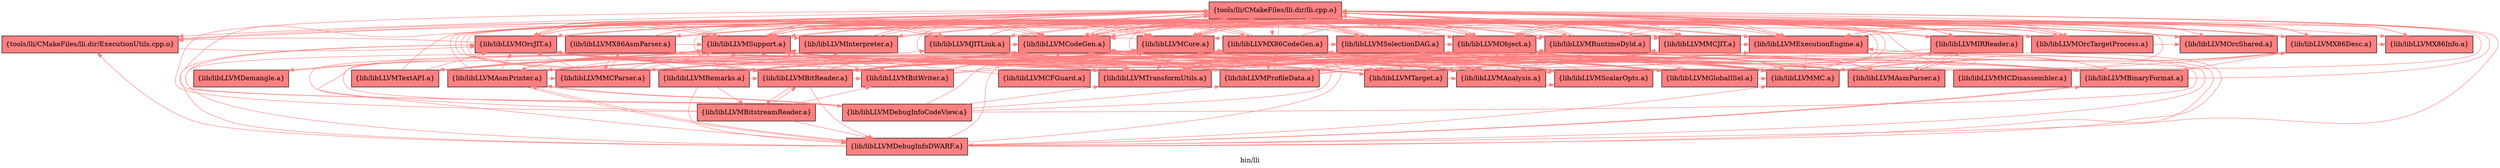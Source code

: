 digraph "bin/lli" {
	label="bin/lli";
	{ rank=same; Node0x556221593e98;  }
	{ rank=same; Node0x55622158b658; Node0x55622159e758; Node0x55622159e258; Node0x556221596738; Node0x55622159e1b8; Node0x55622159dcb8; Node0x556221595b58; Node0x556221595658; Node0x556221594cf8; Node0x556221596f58; Node0x556221596a58; Node0x556221596238; Node0x556221597e58; Node0x5562215979f8; Node0x5562215a78f8; Node0x5562215a8b18; Node0x5562215a68b8; Node0x5562215a6db8; Node0x5562215a7718;  }
	{ rank=same; Node0x5562215951f8; Node0x5562215a72b8; Node0x5562215a7df8; Node0x5562215a8618; Node0x55622159a068; Node0x5562215a87f8; Node0x55622159c1d8; Node0x5562215ae298; Node0x5562215a4748; Node0x55622159a5b8; Node0x5562215a7c18; Node0x55622158fa28; Node0x5562215a5148; Node0x5562215a8118; Node0x5562215ae7e8; Node0x55622159b328; Node0x5562215a3d48; Node0x5562215a5698;  }

	Node0x556221593e98 [shape=record,shape=box,style=filled,fillcolor="1.000000 0.5 1",group=1,label="{tools/lli/CMakeFiles/lli.dir/lli.cpp.o}"];
	Node0x556221593e98 -> Node0x55622158b658[color="1.000000 0.5 1"];
	Node0x556221593e98 -> Node0x55622159e758[color="1.000000 0.5 1"];
	Node0x556221593e98 -> Node0x55622159e258[color="1.000000 0.5 1"];
	Node0x556221593e98 -> Node0x556221596738[color="1.000000 0.5 1"];
	Node0x556221593e98 -> Node0x55622159e1b8[color="1.000000 0.5 1"];
	Node0x556221593e98 -> Node0x55622159dcb8[color="1.000000 0.5 1"];
	Node0x556221593e98 -> Node0x556221595b58[color="1.000000 0.5 1"];
	Node0x556221593e98 -> Node0x556221595658[color="1.000000 0.5 1"];
	Node0x556221593e98 -> Node0x556221594cf8[color="1.000000 0.5 1"];
	Node0x556221593e98 -> Node0x556221596f58[color="1.000000 0.5 1"];
	Node0x556221593e98 -> Node0x556221596a58[color="1.000000 0.5 1"];
	Node0x556221593e98 -> Node0x556221596238[color="1.000000 0.5 1"];
	Node0x556221593e98 -> Node0x556221597e58[color="1.000000 0.5 1"];
	Node0x556221593e98 -> Node0x5562215979f8[color="1.000000 0.5 1"];
	Node0x556221593e98 -> Node0x5562215a78f8[color="1.000000 0.5 1"];
	Node0x556221593e98 -> Node0x5562215a8b18[color="1.000000 0.5 1"];
	Node0x556221593e98 -> Node0x5562215a68b8[color="1.000000 0.5 1"];
	Node0x556221593e98 -> Node0x5562215a6db8[color="1.000000 0.5 1"];
	Node0x556221593e98 -> Node0x5562215a7718[color="1.000000 0.5 1"];
	Node0x55622158b658 [shape=record,shape=box,style=filled,fillcolor="1.000000 0.5 1",group=1,label="{tools/lli/CMakeFiles/lli.dir/ExecutionUtils.cpp.o}"];
	Node0x55622158b658 -> Node0x556221596738[color="1.000000 0.5 1"];
	Node0x55622158b658 -> Node0x5562215a78f8[color="1.000000 0.5 1"];
	Node0x55622159e758 [shape=record,shape=box,style=filled,fillcolor="1.000000 0.5 1",group=1,label="{lib/libLLVMCodeGen.a}"];
	Node0x55622159e758 -> Node0x5562215a78f8[color="1.000000 0.5 1"];
	Node0x55622159e758 -> Node0x556221593e98[color="1.000000 0.5 1"];
	Node0x55622159e758 -> Node0x55622159e258[color="1.000000 0.5 1"];
	Node0x55622159e758 -> Node0x5562215951f8[color="1.000000 0.5 1"];
	Node0x55622159e758 -> Node0x5562215a72b8[color="1.000000 0.5 1"];
	Node0x55622159e758 -> Node0x5562215a7df8[color="1.000000 0.5 1"];
	Node0x55622159e758 -> Node0x5562215a8618[color="1.000000 0.5 1"];
	Node0x55622159e758 -> Node0x55622159a068[color="1.000000 0.5 1"];
	Node0x55622159e758 -> Node0x5562215979f8[color="1.000000 0.5 1"];
	Node0x55622159e758 -> Node0x5562215a8b18[color="1.000000 0.5 1"];
	Node0x55622159e758 -> Node0x556221596f58[color="1.000000 0.5 1"];
	Node0x55622159e758 -> Node0x5562215a87f8[color="1.000000 0.5 1"];
	Node0x55622159e758 -> Node0x55622159c1d8[color="1.000000 0.5 1"];
	Node0x55622159e258 [shape=record,shape=box,style=filled,fillcolor="1.000000 0.5 1",group=1,label="{lib/libLLVMCore.a}"];
	Node0x55622159e258 -> Node0x556221593e98[color="1.000000 0.5 1"];
	Node0x55622159e258 -> Node0x55622159e758[color="1.000000 0.5 1"];
	Node0x55622159e258 -> Node0x5562215a78f8[color="1.000000 0.5 1"];
	Node0x55622159e258 -> Node0x5562215ae298[color="1.000000 0.5 1"];
	Node0x55622159e258 -> Node0x5562215a4748[color="1.000000 0.5 1"];
	Node0x55622159e258 -> Node0x55622158b658[color="1.000000 0.5 1"];
	Node0x55622159e258 -> Node0x5562215951f8[color="1.000000 0.5 1"];
	Node0x55622159e258 -> Node0x5562215979f8[color="1.000000 0.5 1"];
	Node0x55622159e258 -> Node0x5562215a8618[color="1.000000 0.5 1"];
	Node0x55622159e258 -> Node0x5562215a8b18[color="1.000000 0.5 1"];
	Node0x556221596738 [shape=record,shape=box,style=filled,fillcolor="1.000000 0.5 1",group=1,label="{lib/libLLVMOrcJIT.a}"];
	Node0x556221596738 -> Node0x556221593e98[color="1.000000 0.5 1"];
	Node0x556221596738 -> Node0x55622159e258[color="1.000000 0.5 1"];
	Node0x556221596738 -> Node0x55622159e758[color="1.000000 0.5 1"];
	Node0x556221596738 -> Node0x55622159e1b8[color="1.000000 0.5 1"];
	Node0x556221596738 -> Node0x556221596f58[color="1.000000 0.5 1"];
	Node0x556221596738 -> Node0x5562215a78f8[color="1.000000 0.5 1"];
	Node0x556221596738 -> Node0x556221594cf8[color="1.000000 0.5 1"];
	Node0x556221596738 -> Node0x55622158b658[color="1.000000 0.5 1"];
	Node0x556221596738 -> Node0x556221596a58[color="1.000000 0.5 1"];
	Node0x556221596738 -> Node0x5562215951f8[color="1.000000 0.5 1"];
	Node0x556221596738 -> Node0x5562215a8618[color="1.000000 0.5 1"];
	Node0x556221596738 -> Node0x556221597e58[color="1.000000 0.5 1"];
	Node0x556221596738 -> Node0x556221595658[color="1.000000 0.5 1"];
	Node0x556221596738 -> Node0x556221596238[color="1.000000 0.5 1"];
	Node0x556221596738 -> Node0x55622159dcb8[color="1.000000 0.5 1"];
	Node0x556221596738 -> Node0x55622159a5b8[color="1.000000 0.5 1"];
	Node0x556221596738 -> Node0x5562215a7c18[color="1.000000 0.5 1"];
	Node0x55622159e1b8 [shape=record,shape=box,style=filled,fillcolor="1.000000 0.5 1",group=1,label="{lib/libLLVMExecutionEngine.a}"];
	Node0x55622159e1b8 -> Node0x556221593e98[color="1.000000 0.5 1"];
	Node0x55622159e1b8 -> Node0x55622159e258[color="1.000000 0.5 1"];
	Node0x55622159e1b8 -> Node0x55622159e758[color="1.000000 0.5 1"];
	Node0x55622159e1b8 -> Node0x5562215951f8[color="1.000000 0.5 1"];
	Node0x55622159e1b8 -> Node0x5562215a78f8[color="1.000000 0.5 1"];
	Node0x55622159e1b8 -> Node0x556221596f58[color="1.000000 0.5 1"];
	Node0x55622159e1b8 -> Node0x556221596238[color="1.000000 0.5 1"];
	Node0x55622159e1b8 -> Node0x556221597e58[color="1.000000 0.5 1"];
	Node0x55622159dcb8 [shape=record,shape=box,style=filled,fillcolor="1.000000 0.5 1",group=1,label="{lib/libLLVMIRReader.a}"];
	Node0x55622159dcb8 -> Node0x556221593e98[color="1.000000 0.5 1"];
	Node0x55622159dcb8 -> Node0x55622159e758[color="1.000000 0.5 1"];
	Node0x55622159dcb8 -> Node0x55622159e258[color="1.000000 0.5 1"];
	Node0x55622159dcb8 -> Node0x5562215a78f8[color="1.000000 0.5 1"];
	Node0x55622159dcb8 -> Node0x55622158fa28[color="1.000000 0.5 1"];
	Node0x55622159dcb8 -> Node0x5562215a7c18[color="1.000000 0.5 1"];
	Node0x556221595b58 [shape=record,shape=box,style=filled,fillcolor="1.000000 0.5 1",group=1,label="{lib/libLLVMInterpreter.a}"];
	Node0x556221595b58 -> Node0x556221593e98[color="1.000000 0.5 1"];
	Node0x556221595b58 -> Node0x55622159e258[color="1.000000 0.5 1"];
	Node0x556221595b58 -> Node0x55622159e1b8[color="1.000000 0.5 1"];
	Node0x556221595b58 -> Node0x5562215a78f8[color="1.000000 0.5 1"];
	Node0x556221595b58 -> Node0x55622159e758[color="1.000000 0.5 1"];
	Node0x556221595658 [shape=record,shape=box,style=filled,fillcolor="1.000000 0.5 1",group=1,label="{lib/libLLVMJITLink.a}"];
	Node0x556221595658 -> Node0x556221593e98[color="1.000000 0.5 1"];
	Node0x556221595658 -> Node0x5562215a78f8[color="1.000000 0.5 1"];
	Node0x556221595658 -> Node0x55622158b658[color="1.000000 0.5 1"];
	Node0x556221595658 -> Node0x55622159e758[color="1.000000 0.5 1"];
	Node0x556221595658 -> Node0x556221596738[color="1.000000 0.5 1"];
	Node0x556221595658 -> Node0x556221596f58[color="1.000000 0.5 1"];
	Node0x556221595658 -> Node0x556221596238[color="1.000000 0.5 1"];
	Node0x556221595658 -> Node0x5562215ae298[color="1.000000 0.5 1"];
	Node0x556221595658 -> Node0x556221594cf8[color="1.000000 0.5 1"];
	Node0x556221594cf8 [shape=record,shape=box,style=filled,fillcolor="1.000000 0.5 1",group=1,label="{lib/libLLVMMCJIT.a}"];
	Node0x556221594cf8 -> Node0x556221593e98[color="1.000000 0.5 1"];
	Node0x556221594cf8 -> Node0x55622159e258[color="1.000000 0.5 1"];
	Node0x556221594cf8 -> Node0x55622159e1b8[color="1.000000 0.5 1"];
	Node0x556221594cf8 -> Node0x556221596f58[color="1.000000 0.5 1"];
	Node0x556221594cf8 -> Node0x556221597e58[color="1.000000 0.5 1"];
	Node0x556221594cf8 -> Node0x5562215a78f8[color="1.000000 0.5 1"];
	Node0x556221594cf8 -> Node0x5562215a7df8[color="1.000000 0.5 1"];
	Node0x556221596f58 [shape=record,shape=box,style=filled,fillcolor="1.000000 0.5 1",group=1,label="{lib/libLLVMObject.a}"];
	Node0x556221596f58 -> Node0x556221593e98[color="1.000000 0.5 1"];
	Node0x556221596f58 -> Node0x556221594cf8[color="1.000000 0.5 1"];
	Node0x556221596f58 -> Node0x5562215a78f8[color="1.000000 0.5 1"];
	Node0x556221596f58 -> Node0x5562215ae298[color="1.000000 0.5 1"];
	Node0x556221596f58 -> Node0x55622159e758[color="1.000000 0.5 1"];
	Node0x556221596f58 -> Node0x55622159e258[color="1.000000 0.5 1"];
	Node0x556221596f58 -> Node0x5562215951f8[color="1.000000 0.5 1"];
	Node0x556221596f58 -> Node0x55622159dcb8[color="1.000000 0.5 1"];
	Node0x556221596f58 -> Node0x5562215a7c18[color="1.000000 0.5 1"];
	Node0x556221596f58 -> Node0x5562215a5148[color="1.000000 0.5 1"];
	Node0x556221596f58 -> Node0x5562215a8118[color="1.000000 0.5 1"];
	Node0x556221596f58 -> Node0x556221597e58[color="1.000000 0.5 1"];
	Node0x556221596a58 [shape=record,shape=box,style=filled,fillcolor="1.000000 0.5 1",group=1,label="{lib/libLLVMOrcShared.a}"];
	Node0x556221596a58 -> Node0x556221593e98[color="1.000000 0.5 1"];
	Node0x556221596a58 -> Node0x5562215a78f8[color="1.000000 0.5 1"];
	Node0x556221596238 [shape=record,shape=box,style=filled,fillcolor="1.000000 0.5 1",group=1,label="{lib/libLLVMOrcTargetProcess.a}"];
	Node0x556221596238 -> Node0x556221596f58[color="1.000000 0.5 1"];
	Node0x556221596238 -> Node0x556221596a58[color="1.000000 0.5 1"];
	Node0x556221596238 -> Node0x5562215a78f8[color="1.000000 0.5 1"];
	Node0x556221596238 -> Node0x556221593e98[color="1.000000 0.5 1"];
	Node0x556221596238 -> Node0x55622159e758[color="1.000000 0.5 1"];
	Node0x556221596238 -> Node0x55622159e1b8[color="1.000000 0.5 1"];
	Node0x556221597e58 [shape=record,shape=box,style=filled,fillcolor="1.000000 0.5 1",group=1,label="{lib/libLLVMRuntimeDyld.a}"];
	Node0x556221597e58 -> Node0x556221593e98[color="1.000000 0.5 1"];
	Node0x556221597e58 -> Node0x556221596738[color="1.000000 0.5 1"];
	Node0x556221597e58 -> Node0x55622159e258[color="1.000000 0.5 1"];
	Node0x556221597e58 -> Node0x556221594cf8[color="1.000000 0.5 1"];
	Node0x556221597e58 -> Node0x556221596f58[color="1.000000 0.5 1"];
	Node0x556221597e58 -> Node0x5562215a78f8[color="1.000000 0.5 1"];
	Node0x556221597e58 -> Node0x55622159e1b8[color="1.000000 0.5 1"];
	Node0x556221597e58 -> Node0x55622159e758[color="1.000000 0.5 1"];
	Node0x5562215979f8 [shape=record,shape=box,style=filled,fillcolor="1.000000 0.5 1",group=1,label="{lib/libLLVMSelectionDAG.a}"];
	Node0x5562215979f8 -> Node0x55622159e758[color="1.000000 0.5 1"];
	Node0x5562215979f8 -> Node0x5562215a78f8[color="1.000000 0.5 1"];
	Node0x5562215979f8 -> Node0x55622159e258[color="1.000000 0.5 1"];
	Node0x5562215979f8 -> Node0x5562215951f8[color="1.000000 0.5 1"];
	Node0x5562215979f8 -> Node0x556221593e98[color="1.000000 0.5 1"];
	Node0x5562215979f8 -> Node0x5562215a8618[color="1.000000 0.5 1"];
	Node0x5562215979f8 -> Node0x5562215a72b8[color="1.000000 0.5 1"];
	Node0x5562215979f8 -> Node0x55622159e1b8[color="1.000000 0.5 1"];
	Node0x5562215979f8 -> Node0x5562215a7df8[color="1.000000 0.5 1"];
	Node0x5562215979f8 -> Node0x556221596f58[color="1.000000 0.5 1"];
	Node0x5562215a78f8 [shape=record,shape=box,style=filled,fillcolor="1.000000 0.5 1",group=1,label="{lib/libLLVMSupport.a}"];
	Node0x5562215a78f8 -> Node0x556221593e98[color="1.000000 0.5 1"];
	Node0x5562215a78f8 -> Node0x55622159e258[color="1.000000 0.5 1"];
	Node0x5562215a78f8 -> Node0x55622159e758[color="1.000000 0.5 1"];
	Node0x5562215a78f8 -> Node0x556221596f58[color="1.000000 0.5 1"];
	Node0x5562215a78f8 -> Node0x556221596738[color="1.000000 0.5 1"];
	Node0x5562215a78f8 -> Node0x5562215951f8[color="1.000000 0.5 1"];
	Node0x5562215a78f8 -> Node0x556221595658[color="1.000000 0.5 1"];
	Node0x5562215a78f8 -> Node0x556221595b58[color="1.000000 0.5 1"];
	Node0x5562215a78f8 -> Node0x556221596238[color="1.000000 0.5 1"];
	Node0x5562215a78f8 -> Node0x5562215ae7e8[color="1.000000 0.5 1"];
	Node0x5562215a8b18 [shape=record,shape=box,style=filled,fillcolor="1.000000 0.5 1",group=1,label="{lib/libLLVMX86CodeGen.a}"];
	Node0x5562215a8b18 -> Node0x55622159e758[color="1.000000 0.5 1"];
	Node0x5562215a8b18 -> Node0x55622159e258[color="1.000000 0.5 1"];
	Node0x5562215a8b18 -> Node0x5562215951f8[color="1.000000 0.5 1"];
	Node0x5562215a8b18 -> Node0x5562215a78f8[color="1.000000 0.5 1"];
	Node0x5562215a8b18 -> Node0x5562215a6db8[color="1.000000 0.5 1"];
	Node0x5562215a8b18 -> Node0x5562215a7718[color="1.000000 0.5 1"];
	Node0x5562215a8b18 -> Node0x55622159c1d8[color="1.000000 0.5 1"];
	Node0x5562215a8b18 -> Node0x556221593e98[color="1.000000 0.5 1"];
	Node0x5562215a8b18 -> Node0x5562215979f8[color="1.000000 0.5 1"];
	Node0x5562215a8b18 -> Node0x5562215a7df8[color="1.000000 0.5 1"];
	Node0x5562215a8b18 -> Node0x5562215a72b8[color="1.000000 0.5 1"];
	Node0x5562215a8b18 -> Node0x55622159b328[color="1.000000 0.5 1"];
	Node0x5562215a8b18 -> Node0x5562215a3d48[color="1.000000 0.5 1"];
	Node0x5562215a8b18 -> Node0x5562215a8618[color="1.000000 0.5 1"];
	Node0x5562215a8b18 -> Node0x5562215a87f8[color="1.000000 0.5 1"];
	Node0x5562215a8b18 -> Node0x556221596738[color="1.000000 0.5 1"];
	Node0x5562215a68b8 [shape=record,shape=box,style=filled,fillcolor="1.000000 0.5 1",group=1,label="{lib/libLLVMX86AsmParser.a}"];
	Node0x5562215a68b8 -> Node0x556221593e98[color="1.000000 0.5 1"];
	Node0x5562215a68b8 -> Node0x5562215951f8[color="1.000000 0.5 1"];
	Node0x5562215a68b8 -> Node0x556221596f58[color="1.000000 0.5 1"];
	Node0x5562215a68b8 -> Node0x5562215a78f8[color="1.000000 0.5 1"];
	Node0x5562215a68b8 -> Node0x5562215a6db8[color="1.000000 0.5 1"];
	Node0x5562215a68b8 -> Node0x5562215a7718[color="1.000000 0.5 1"];
	Node0x5562215a68b8 -> Node0x5562215a5148[color="1.000000 0.5 1"];
	Node0x5562215a6db8 [shape=record,shape=box,style=filled,fillcolor="1.000000 0.5 1",group=1,label="{lib/libLLVMX86Desc.a}"];
	Node0x5562215a6db8 -> Node0x556221593e98[color="1.000000 0.5 1"];
	Node0x5562215a6db8 -> Node0x55622159e758[color="1.000000 0.5 1"];
	Node0x5562215a6db8 -> Node0x5562215951f8[color="1.000000 0.5 1"];
	Node0x5562215a6db8 -> Node0x5562215a78f8[color="1.000000 0.5 1"];
	Node0x5562215a6db8 -> Node0x5562215a7718[color="1.000000 0.5 1"];
	Node0x5562215a6db8 -> Node0x5562215a5698[color="1.000000 0.5 1"];
	Node0x5562215a6db8 -> Node0x55622159e258[color="1.000000 0.5 1"];
	Node0x5562215a6db8 -> Node0x5562215ae298[color="1.000000 0.5 1"];
	Node0x5562215a7718 [shape=record,shape=box,style=filled,fillcolor="1.000000 0.5 1",group=1,label="{lib/libLLVMX86Info.a}"];
	Node0x5562215a7718 -> Node0x5562215a78f8[color="1.000000 0.5 1"];
	Node0x5562215951f8 [shape=record,shape=box,style=filled,fillcolor="1.000000 0.5 1",group=1,label="{lib/libLLVMMC.a}"];
	Node0x5562215951f8 -> Node0x556221593e98[color="1.000000 0.5 1"];
	Node0x5562215951f8 -> Node0x55622159e758[color="1.000000 0.5 1"];
	Node0x5562215951f8 -> Node0x55622159e258[color="1.000000 0.5 1"];
	Node0x5562215951f8 -> Node0x55622159dcb8[color="1.000000 0.5 1"];
	Node0x5562215951f8 -> Node0x5562215a78f8[color="1.000000 0.5 1"];
	Node0x5562215951f8 -> Node0x5562215ae298[color="1.000000 0.5 1"];
	Node0x5562215951f8 -> Node0x556221596f58[color="1.000000 0.5 1"];
	Node0x5562215951f8 -> Node0x5562215a6db8[color="1.000000 0.5 1"];
	Node0x5562215a72b8 [shape=record,shape=box,style=filled,fillcolor="1.000000 0.5 1",group=1,label="{lib/libLLVMAnalysis.a}"];
	Node0x5562215a72b8 -> Node0x556221593e98[color="1.000000 0.5 1"];
	Node0x5562215a72b8 -> Node0x55622159e758[color="1.000000 0.5 1"];
	Node0x5562215a72b8 -> Node0x55622159e258[color="1.000000 0.5 1"];
	Node0x5562215a72b8 -> Node0x5562215a78f8[color="1.000000 0.5 1"];
	Node0x5562215a72b8 -> Node0x5562215a8618[color="1.000000 0.5 1"];
	Node0x5562215a72b8 -> Node0x5562215979f8[color="1.000000 0.5 1"];
	Node0x5562215a72b8 -> Node0x55622159a068[color="1.000000 0.5 1"];
	Node0x5562215a72b8 -> Node0x556221596738[color="1.000000 0.5 1"];
	Node0x5562215a72b8 -> Node0x5562215a8b18[color="1.000000 0.5 1"];
	Node0x5562215a72b8 -> Node0x556221596f58[color="1.000000 0.5 1"];
	Node0x5562215a72b8 -> Node0x55622158fa28[color="1.000000 0.5 1"];
	Node0x5562215a72b8 -> Node0x5562215a87f8[color="1.000000 0.5 1"];
	Node0x5562215a72b8 -> Node0x556221595658[color="1.000000 0.5 1"];
	Node0x5562215a72b8 -> Node0x55622159b328[color="1.000000 0.5 1"];
	Node0x5562215a7df8 [shape=record,shape=box,style=filled,fillcolor="1.000000 0.5 1",group=1,label="{lib/libLLVMTarget.a}"];
	Node0x5562215a7df8 -> Node0x55622159e258[color="1.000000 0.5 1"];
	Node0x5562215a7df8 -> Node0x55622159e758[color="1.000000 0.5 1"];
	Node0x5562215a7df8 -> Node0x5562215951f8[color="1.000000 0.5 1"];
	Node0x5562215a7df8 -> Node0x556221594cf8[color="1.000000 0.5 1"];
	Node0x5562215a7df8 -> Node0x5562215a78f8[color="1.000000 0.5 1"];
	Node0x5562215a7df8 -> Node0x5562215a72b8[color="1.000000 0.5 1"];
	Node0x5562215a8618 [shape=record,shape=box,style=filled,fillcolor="1.000000 0.5 1",group=1,label="{lib/libLLVMTransformUtils.a}"];
	Node0x5562215a8618 -> Node0x55622159e258[color="1.000000 0.5 1"];
	Node0x5562215a8618 -> Node0x55622159e758[color="1.000000 0.5 1"];
	Node0x5562215a8618 -> Node0x5562215a78f8[color="1.000000 0.5 1"];
	Node0x5562215a8618 -> Node0x5562215a72b8[color="1.000000 0.5 1"];
	Node0x5562215a8618 -> Node0x556221593e98[color="1.000000 0.5 1"];
	Node0x5562215a8618 -> Node0x556221595658[color="1.000000 0.5 1"];
	Node0x5562215a8618 -> Node0x556221596738[color="1.000000 0.5 1"];
	Node0x5562215a8618 -> Node0x55622159e1b8[color="1.000000 0.5 1"];
	Node0x5562215a8618 -> Node0x5562215979f8[color="1.000000 0.5 1"];
	Node0x55622159a068 [shape=record,shape=box,style=filled,fillcolor="1.000000 0.5 1",group=1,label="{lib/libLLVMScalarOpts.a}"];
	Node0x55622159a068 -> Node0x556221593e98[color="1.000000 0.5 1"];
	Node0x55622159a068 -> Node0x55622159e758[color="1.000000 0.5 1"];
	Node0x55622159a068 -> Node0x55622159e258[color="1.000000 0.5 1"];
	Node0x55622159a068 -> Node0x5562215a78f8[color="1.000000 0.5 1"];
	Node0x55622159a068 -> Node0x5562215a8618[color="1.000000 0.5 1"];
	Node0x55622159a068 -> Node0x5562215a72b8[color="1.000000 0.5 1"];
	Node0x55622159a068 -> Node0x5562215979f8[color="1.000000 0.5 1"];
	Node0x55622159a068 -> Node0x5562215a8b18[color="1.000000 0.5 1"];
	Node0x5562215ae298 [shape=record,shape=box,style=filled,fillcolor="1.000000 0.5 1",group=1,label="{lib/libLLVMBinaryFormat.a}"];
	Node0x5562215ae298 -> Node0x5562215a78f8[color="1.000000 0.5 1"];
	Node0x5562215ae298 -> Node0x55622159e258[color="1.000000 0.5 1"];
	Node0x5562215ae298 -> Node0x55622159bd28[color="1.000000 0.5 1"];
	Node0x5562215ae298 -> Node0x556221593e98[color="1.000000 0.5 1"];
	Node0x5562215a4748 [shape=record,shape=box,style=filled,fillcolor="1.000000 0.5 1",group=1,label="{lib/libLLVMRemarks.a}"];
	Node0x5562215a4748 -> Node0x5562215a78f8[color="1.000000 0.5 1"];
	Node0x5562215a4748 -> Node0x55622159bd28[color="1.000000 0.5 1"];
	Node0x5562215a4748 -> Node0x556221593e98[color="1.000000 0.5 1"];
	Node0x5562215a4748 -> Node0x55622159e758[color="1.000000 0.5 1"];
	Node0x5562215a4748 -> Node0x55622159a5b8[color="1.000000 0.5 1"];
	Node0x5562215a4748 -> Node0x556221596f58[color="1.000000 0.5 1"];
	Node0x5562215a4748 -> Node0x55622159e258[color="1.000000 0.5 1"];
	Node0x5562215a4748 -> Node0x5562215a7c18[color="1.000000 0.5 1"];
	Node0x5562215a4748 -> Node0x5562215a4d38[color="1.000000 0.5 1"];
	Node0x55622158fa28 [shape=record,shape=box,style=filled,fillcolor="1.000000 0.5 1",group=1,label="{lib/libLLVMAsmParser.a}"];
	Node0x55622158fa28 -> Node0x556221593e98[color="1.000000 0.5 1"];
	Node0x55622158fa28 -> Node0x55622159e758[color="1.000000 0.5 1"];
	Node0x55622158fa28 -> Node0x55622159e258[color="1.000000 0.5 1"];
	Node0x55622158fa28 -> Node0x55622159dcb8[color="1.000000 0.5 1"];
	Node0x55622158fa28 -> Node0x556221596f58[color="1.000000 0.5 1"];
	Node0x55622158fa28 -> Node0x5562215a78f8[color="1.000000 0.5 1"];
	Node0x55622158fa28 -> Node0x556221596738[color="1.000000 0.5 1"];
	Node0x55622158fa28 -> Node0x556221597e58[color="1.000000 0.5 1"];
	Node0x55622158fa28 -> Node0x5562215a8618[color="1.000000 0.5 1"];
	Node0x55622158fa28 -> Node0x5562215a8b18[color="1.000000 0.5 1"];
	Node0x55622158fa28 -> Node0x5562215ae298[color="1.000000 0.5 1"];
	Node0x5562215a7c18 [shape=record,shape=box,style=filled,fillcolor="1.000000 0.5 1",group=1,label="{lib/libLLVMBitReader.a}"];
	Node0x5562215a7c18 -> Node0x556221593e98[color="1.000000 0.5 1"];
	Node0x5562215a7c18 -> Node0x55622159e758[color="1.000000 0.5 1"];
	Node0x5562215a7c18 -> Node0x55622159e258[color="1.000000 0.5 1"];
	Node0x5562215a7c18 -> Node0x556221596738[color="1.000000 0.5 1"];
	Node0x5562215a7c18 -> Node0x55622159e1b8[color="1.000000 0.5 1"];
	Node0x5562215a7c18 -> Node0x556221595b58[color="1.000000 0.5 1"];
	Node0x5562215a7c18 -> Node0x556221596f58[color="1.000000 0.5 1"];
	Node0x5562215a7c18 -> Node0x5562215a78f8[color="1.000000 0.5 1"];
	Node0x5562215a7c18 -> Node0x5562215a8b18[color="1.000000 0.5 1"];
	Node0x5562215a7c18 -> Node0x55622158fa28[color="1.000000 0.5 1"];
	Node0x5562215a7c18 -> Node0x55622159bd28[color="1.000000 0.5 1"];
	Node0x5562215a7c18 -> Node0x5562215a72b8[color="1.000000 0.5 1"];
	Node0x5562215a7c18 -> Node0x5562215a4d38[color="1.000000 0.5 1"];
	Node0x5562215a7c18 -> Node0x556221597e58[color="1.000000 0.5 1"];
	Node0x5562215a7c18 -> Node0x55622159a5b8[color="1.000000 0.5 1"];
	Node0x5562215a5148 [shape=record,shape=box,style=filled,fillcolor="1.000000 0.5 1",group=1,label="{lib/libLLVMMCParser.a}"];
	Node0x5562215a5148 -> Node0x556221593e98[color="1.000000 0.5 1"];
	Node0x5562215a5148 -> Node0x55622159e758[color="1.000000 0.5 1"];
	Node0x5562215a5148 -> Node0x556221596738[color="1.000000 0.5 1"];
	Node0x5562215a5148 -> Node0x5562215951f8[color="1.000000 0.5 1"];
	Node0x5562215a5148 -> Node0x556221596f58[color="1.000000 0.5 1"];
	Node0x5562215a5148 -> Node0x5562215a78f8[color="1.000000 0.5 1"];
	Node0x5562215a5148 -> Node0x5562215a68b8[color="1.000000 0.5 1"];
	Node0x5562215a5148 -> Node0x55622159e258[color="1.000000 0.5 1"];
	Node0x5562215a8118 [shape=record,shape=box,style=filled,fillcolor="1.000000 0.5 1",group=1,label="{lib/libLLVMTextAPI.a}"];
	Node0x5562215a8118 -> Node0x5562215a78f8[color="1.000000 0.5 1"];
	Node0x5562215a8118 -> Node0x556221593e98[color="1.000000 0.5 1"];
	Node0x5562215a8118 -> Node0x55622159e758[color="1.000000 0.5 1"];
	Node0x5562215a8118 -> Node0x556221596f58[color="1.000000 0.5 1"];
	Node0x5562215a8118 -> Node0x556221596738[color="1.000000 0.5 1"];
	Node0x55622159a5b8 [shape=record,shape=box,style=filled,fillcolor="1.000000 0.5 1",group=1,label="{lib/libLLVMBitWriter.a}"];
	Node0x55622159a5b8 -> Node0x556221593e98[color="1.000000 0.5 1"];
	Node0x55622159a5b8 -> Node0x55622159e258[color="1.000000 0.5 1"];
	Node0x55622159a5b8 -> Node0x55622159e758[color="1.000000 0.5 1"];
	Node0x55622159a5b8 -> Node0x5562215951f8[color="1.000000 0.5 1"];
	Node0x55622159a5b8 -> Node0x556221596f58[color="1.000000 0.5 1"];
	Node0x55622159a5b8 -> Node0x5562215a78f8[color="1.000000 0.5 1"];
	Node0x55622159a5b8 -> Node0x55622159c1d8[color="1.000000 0.5 1"];
	Node0x55622159a5b8 -> Node0x5562215a72b8[color="1.000000 0.5 1"];
	Node0x55622159a5b8 -> Node0x5562215a8618[color="1.000000 0.5 1"];
	Node0x55622159a5b8 -> Node0x55622158fa28[color="1.000000 0.5 1"];
	Node0x55622159c1d8 [shape=record,shape=box,style=filled,fillcolor="1.000000 0.5 1",group=1,label="{lib/libLLVMAsmPrinter.a}"];
	Node0x55622159c1d8 -> Node0x556221593e98[color="1.000000 0.5 1"];
	Node0x55622159c1d8 -> Node0x55622159e758[color="1.000000 0.5 1"];
	Node0x55622159c1d8 -> Node0x55622159e258[color="1.000000 0.5 1"];
	Node0x55622159c1d8 -> Node0x55622159e1b8[color="1.000000 0.5 1"];
	Node0x55622159c1d8 -> Node0x5562215951f8[color="1.000000 0.5 1"];
	Node0x55622159c1d8 -> Node0x556221596f58[color="1.000000 0.5 1"];
	Node0x55622159c1d8 -> Node0x556221596738[color="1.000000 0.5 1"];
	Node0x55622159c1d8 -> Node0x5562215a78f8[color="1.000000 0.5 1"];
	Node0x55622159c1d8 -> Node0x5562215a7df8[color="1.000000 0.5 1"];
	Node0x55622159c1d8 -> Node0x5562215a8618[color="1.000000 0.5 1"];
	Node0x55622159c1d8 -> Node0x5562215a8b18[color="1.000000 0.5 1"];
	Node0x55622159c1d8 -> Node0x5562215a72b8[color="1.000000 0.5 1"];
	Node0x55622159c1d8 -> Node0x5562215a4748[color="1.000000 0.5 1"];
	Node0x55622159c1d8 -> Node0x5562215ae298[color="1.000000 0.5 1"];
	Node0x55622159c1d8 -> Node0x5562215a5148[color="1.000000 0.5 1"];
	Node0x55622159c1d8 -> Node0x55622159bd28[color="1.000000 0.5 1"];
	Node0x55622159c1d8 -> Node0x5562215adde8[color="1.000000 0.5 1"];
	Node0x55622159b328 [shape=record,shape=box,style=filled,fillcolor="1.000000 0.5 1",group=1,label="{lib/libLLVMGlobalISel.a}"];
	Node0x55622159b328 -> Node0x55622159e758[color="1.000000 0.5 1"];
	Node0x55622159b328 -> Node0x55622159e258[color="1.000000 0.5 1"];
	Node0x55622159b328 -> Node0x5562215a78f8[color="1.000000 0.5 1"];
	Node0x55622159b328 -> Node0x5562215979f8[color="1.000000 0.5 1"];
	Node0x55622159b328 -> Node0x5562215a8b18[color="1.000000 0.5 1"];
	Node0x55622159b328 -> Node0x556221593e98[color="1.000000 0.5 1"];
	Node0x55622159b328 -> Node0x5562215951f8[color="1.000000 0.5 1"];
	Node0x55622159b328 -> Node0x5562215a7df8[color="1.000000 0.5 1"];
	Node0x55622159b328 -> Node0x5562215a72b8[color="1.000000 0.5 1"];
	Node0x55622159b328 -> Node0x5562215a8618[color="1.000000 0.5 1"];
	Node0x5562215a3d48 [shape=record,shape=box,style=filled,fillcolor="1.000000 0.5 1",group=1,label="{lib/libLLVMCFGuard.a}"];
	Node0x5562215a3d48 -> Node0x55622159e758[color="1.000000 0.5 1"];
	Node0x5562215a3d48 -> Node0x55622159e258[color="1.000000 0.5 1"];
	Node0x5562215a3d48 -> Node0x5562215a78f8[color="1.000000 0.5 1"];
	Node0x5562215a87f8 [shape=record,shape=box,style=filled,fillcolor="1.000000 0.5 1",group=1,label="{lib/libLLVMProfileData.a}"];
	Node0x5562215a87f8 -> Node0x556221593e98[color="1.000000 0.5 1"];
	Node0x5562215a87f8 -> Node0x55622159e258[color="1.000000 0.5 1"];
	Node0x5562215a87f8 -> Node0x55622159e758[color="1.000000 0.5 1"];
	Node0x5562215a87f8 -> Node0x5562215951f8[color="1.000000 0.5 1"];
	Node0x5562215a87f8 -> Node0x5562215a78f8[color="1.000000 0.5 1"];
	Node0x5562215a87f8 -> Node0x556221597e58[color="1.000000 0.5 1"];
	Node0x5562215a87f8 -> Node0x5562215a72b8[color="1.000000 0.5 1"];
	Node0x5562215a87f8 -> Node0x5562215a8b18[color="1.000000 0.5 1"];
	Node0x5562215a87f8 -> Node0x556221595658[color="1.000000 0.5 1"];
	Node0x5562215a87f8 -> Node0x55622159e1b8[color="1.000000 0.5 1"];
	Node0x5562215a87f8 -> Node0x556221596f58[color="1.000000 0.5 1"];
	Node0x5562215a87f8 -> Node0x556221596738[color="1.000000 0.5 1"];
	Node0x5562215a5698 [shape=record,shape=box,style=filled,fillcolor="1.000000 0.5 1",group=1,label="{lib/libLLVMMCDisassembler.a}"];
	Node0x5562215a5698 -> Node0x5562215a78f8[color="1.000000 0.5 1"];
	Node0x55622159bd28 [shape=record,shape=box,style=filled,fillcolor="1.000000 0.5 1",group=1,label="{lib/libLLVMDebugInfoDWARF.a}"];
	Node0x55622159bd28 -> Node0x55622159e758[color="1.000000 0.5 1"];
	Node0x55622159bd28 -> Node0x5562215951f8[color="1.000000 0.5 1"];
	Node0x55622159bd28 -> Node0x5562215a78f8[color="1.000000 0.5 1"];
	Node0x55622159bd28 -> Node0x5562215ae298[color="1.000000 0.5 1"];
	Node0x55622159bd28 -> Node0x556221593e98[color="1.000000 0.5 1"];
	Node0x55622159bd28 -> Node0x556221596f58[color="1.000000 0.5 1"];
	Node0x55622159bd28 -> Node0x556221596738[color="1.000000 0.5 1"];
	Node0x55622159bd28 -> Node0x556221597e58[color="1.000000 0.5 1"];
	Node0x55622159bd28 -> Node0x55622159c1d8[color="1.000000 0.5 1"];
	Node0x55622159bd28 -> Node0x55622159e1b8[color="1.000000 0.5 1"];
	Node0x55622159bd28 -> Node0x55622159e258[color="1.000000 0.5 1"];
	Node0x55622159bd28 -> Node0x556221595658[color="1.000000 0.5 1"];
	Node0x55622159bd28 -> Node0x55622158b658[color="1.000000 0.5 1"];
	Node0x5562215adde8 [shape=record,shape=box,style=filled,fillcolor="1.000000 0.5 1",group=1,label="{lib/libLLVMDebugInfoCodeView.a}"];
	Node0x5562215adde8 -> Node0x556221593e98[color="1.000000 0.5 1"];
	Node0x5562215adde8 -> Node0x556221596f58[color="1.000000 0.5 1"];
	Node0x5562215adde8 -> Node0x5562215a78f8[color="1.000000 0.5 1"];
	Node0x5562215adde8 -> Node0x556221596738[color="1.000000 0.5 1"];
	Node0x5562215adde8 -> Node0x55622159c1d8[color="1.000000 0.5 1"];
	Node0x5562215adde8 -> Node0x55622159e758[color="1.000000 0.5 1"];
	Node0x5562215adde8 -> Node0x5562215a8618[color="1.000000 0.5 1"];
	Node0x5562215adde8 -> Node0x5562215a87f8[color="1.000000 0.5 1"];
	Node0x5562215adde8 -> Node0x55622159e258[color="1.000000 0.5 1"];
	Node0x5562215a4d38 [shape=record,shape=box,style=filled,fillcolor="1.000000 0.5 1",group=1,label="{lib/libLLVMBitstreamReader.a}"];
	Node0x5562215a4d38 -> Node0x556221593e98[color="1.000000 0.5 1"];
	Node0x5562215a4d38 -> Node0x5562215a78f8[color="1.000000 0.5 1"];
	Node0x5562215a4d38 -> Node0x55622159bd28[color="1.000000 0.5 1"];
	Node0x5562215a4d38 -> Node0x55622159a5b8[color="1.000000 0.5 1"];
	Node0x5562215a4d38 -> Node0x5562215a7c18[color="1.000000 0.5 1"];
	Node0x5562215ae7e8 [shape=record,shape=box,style=filled,fillcolor="1.000000 0.5 1",group=1,label="{lib/libLLVMDemangle.a}"];
	Node0x5562215ae7e8 -> Node0x5562215a78f8[color="1.000000 0.5 1"];
}
